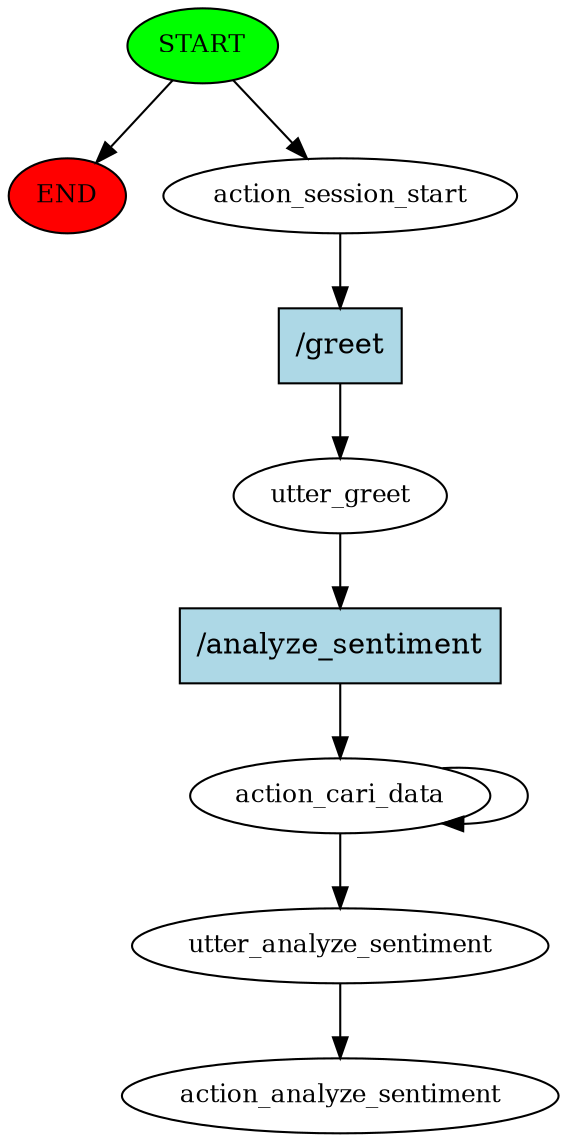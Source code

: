 digraph  {
0 [class="start active", fillcolor=green, fontsize=12, label=START, style=filled];
"-1" [class=end, fillcolor=red, fontsize=12, label=END, style=filled];
1 [class=active, fontsize=12, label=action_session_start];
2 [class=active, fontsize=12, label=utter_greet];
3 [class=active, fontsize=12, label=action_cari_data];
5 [class=active, fontsize=12, label=utter_analyze_sentiment];
6 [class="dashed active", fontsize=12, label=action_analyze_sentiment];
7 [class="intent active", fillcolor=lightblue, label="/greet", shape=rect, style=filled];
8 [class="intent active", fillcolor=lightblue, label="/analyze_sentiment", shape=rect, style=filled];
0 -> "-1"  [class="", key=NONE, label=""];
0 -> 1  [class=active, key=NONE, label=""];
1 -> 7  [class=active, key=0];
2 -> 8  [class=active, key=0];
3 -> 5  [class=active, key=NONE, label=""];
3 -> 3  [class=active, key=NONE, label=""];
5 -> 6  [class=active, key=NONE, label=""];
7 -> 2  [class=active, key=0];
8 -> 3  [class=active, key=0];
}
